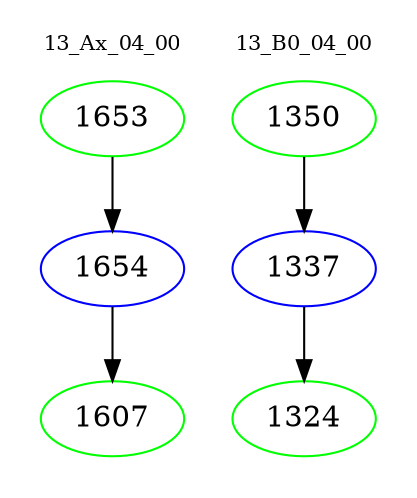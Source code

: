 digraph{
subgraph cluster_0 {
color = white
label = "13_Ax_04_00";
fontsize=10;
T0_1653 [label="1653", color="green"]
T0_1653 -> T0_1654 [color="black"]
T0_1654 [label="1654", color="blue"]
T0_1654 -> T0_1607 [color="black"]
T0_1607 [label="1607", color="green"]
}
subgraph cluster_1 {
color = white
label = "13_B0_04_00";
fontsize=10;
T1_1350 [label="1350", color="green"]
T1_1350 -> T1_1337 [color="black"]
T1_1337 [label="1337", color="blue"]
T1_1337 -> T1_1324 [color="black"]
T1_1324 [label="1324", color="green"]
}
}
